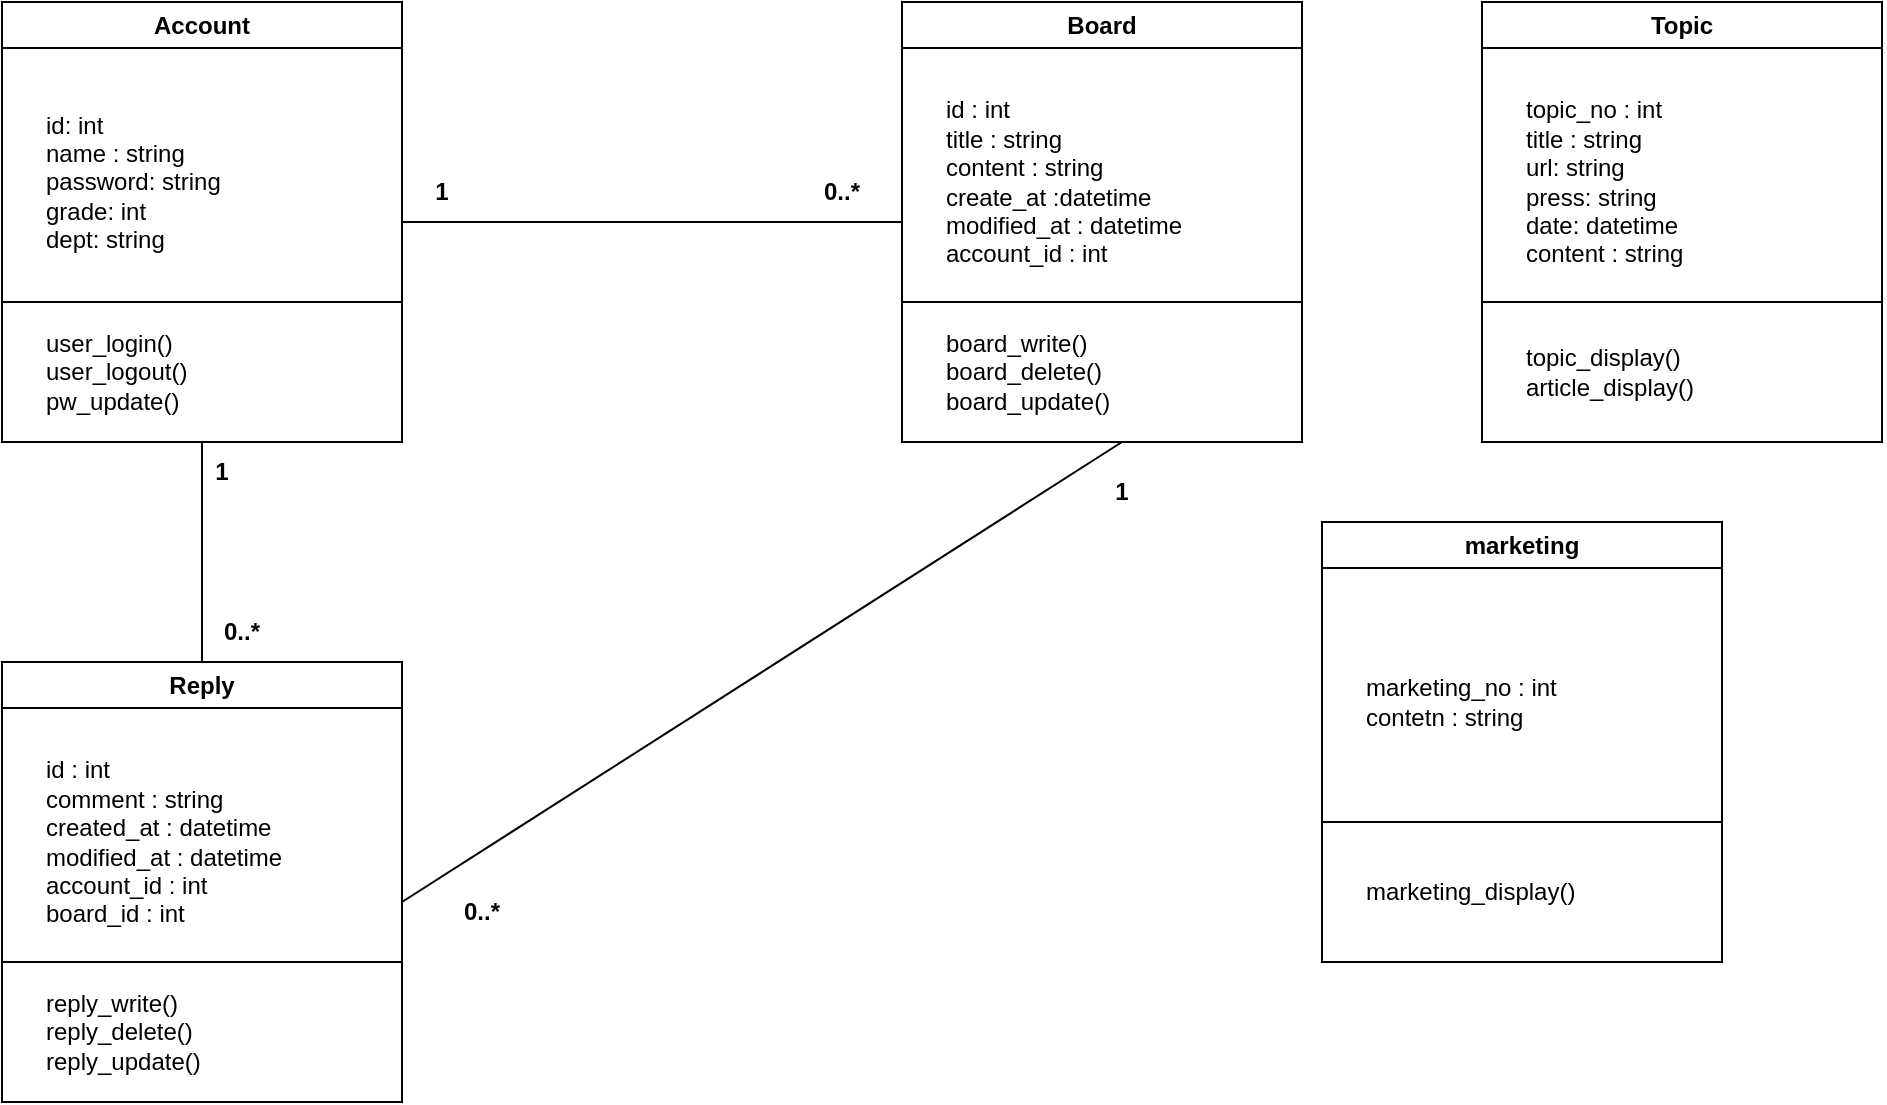 <mxfile version="21.6.8" type="github">
  <diagram name="페이지-1" id="3l_TX173V35YOyoUV0Ur">
    <mxGraphModel dx="538" dy="901" grid="1" gridSize="10" guides="1" tooltips="1" connect="1" arrows="1" fold="1" page="1" pageScale="1" pageWidth="827" pageHeight="1169" math="0" shadow="0">
      <root>
        <mxCell id="0" />
        <mxCell id="1" parent="0" />
        <mxCell id="VlyJxicDCmSpOdVswnm8-1" value="Account" style="swimlane;whiteSpace=wrap;html=1;" parent="1" vertex="1">
          <mxGeometry x="80" y="80" width="200" height="220" as="geometry" />
        </mxCell>
        <mxCell id="VlyJxicDCmSpOdVswnm8-3" value="&lt;div&gt;id: int&lt;/div&gt;&lt;div&gt;name : string&lt;/div&gt;&lt;div&gt;password: string&lt;/div&gt;&lt;div&gt;grade: int&lt;/div&gt;&lt;div&gt;dept: string&lt;/div&gt;" style="text;html=1;align=left;verticalAlign=middle;resizable=0;points=[];autosize=1;strokeColor=none;fillColor=none;" parent="VlyJxicDCmSpOdVswnm8-1" vertex="1">
          <mxGeometry x="20" y="45" width="110" height="90" as="geometry" />
        </mxCell>
        <mxCell id="VlyJxicDCmSpOdVswnm8-9" value="&lt;div&gt;user_login()&lt;/div&gt;&lt;div&gt;user_logout()&lt;/div&gt;&lt;div&gt;pw_update()&lt;/div&gt;" style="text;html=1;strokeColor=none;fillColor=none;align=left;verticalAlign=middle;whiteSpace=wrap;rounded=0;" parent="VlyJxicDCmSpOdVswnm8-1" vertex="1">
          <mxGeometry x="20" y="170" width="60" height="30" as="geometry" />
        </mxCell>
        <mxCell id="VlyJxicDCmSpOdVswnm8-8" value="" style="endArrow=none;html=1;rounded=0;" parent="VlyJxicDCmSpOdVswnm8-1" edge="1">
          <mxGeometry width="50" height="50" relative="1" as="geometry">
            <mxPoint x="200" y="150" as="sourcePoint" />
            <mxPoint y="150" as="targetPoint" />
          </mxGeometry>
        </mxCell>
        <mxCell id="VlyJxicDCmSpOdVswnm8-10" value="Reply" style="swimlane;whiteSpace=wrap;html=1;" parent="1" vertex="1">
          <mxGeometry x="80" y="410" width="200" height="220" as="geometry" />
        </mxCell>
        <mxCell id="VlyJxicDCmSpOdVswnm8-11" value="&lt;div&gt;id : int&lt;/div&gt;&lt;div&gt;comment : string&lt;/div&gt;&lt;div&gt;created_at : datetime&lt;/div&gt;&lt;div&gt;modified_at : datetime&lt;/div&gt;&lt;div&gt;account_id : int&lt;/div&gt;&lt;div&gt;board_id : int&lt;/div&gt;" style="text;html=1;align=left;verticalAlign=middle;resizable=0;points=[];autosize=1;strokeColor=none;fillColor=none;" parent="VlyJxicDCmSpOdVswnm8-10" vertex="1">
          <mxGeometry x="20" y="40" width="140" height="100" as="geometry" />
        </mxCell>
        <mxCell id="VlyJxicDCmSpOdVswnm8-12" value="&lt;div&gt;reply_write()&lt;/div&gt;&lt;div&gt;reply_delete()&lt;/div&gt;&lt;div&gt;reply_update()&lt;/div&gt;" style="text;html=1;strokeColor=none;fillColor=none;align=left;verticalAlign=middle;whiteSpace=wrap;rounded=0;" parent="VlyJxicDCmSpOdVswnm8-10" vertex="1">
          <mxGeometry x="20" y="170" width="60" height="30" as="geometry" />
        </mxCell>
        <mxCell id="VlyJxicDCmSpOdVswnm8-17" value="" style="endArrow=none;html=1;rounded=0;" parent="VlyJxicDCmSpOdVswnm8-10" edge="1">
          <mxGeometry width="50" height="50" relative="1" as="geometry">
            <mxPoint x="200" y="150" as="sourcePoint" />
            <mxPoint y="150" as="targetPoint" />
          </mxGeometry>
        </mxCell>
        <mxCell id="VlyJxicDCmSpOdVswnm8-13" value="Board" style="swimlane;whiteSpace=wrap;html=1;" parent="1" vertex="1">
          <mxGeometry x="530" y="80" width="200" height="220" as="geometry" />
        </mxCell>
        <mxCell id="VlyJxicDCmSpOdVswnm8-14" value="id : int&lt;br&gt;title : string&lt;br&gt;content : string&lt;br&gt;create_at :datetime&lt;br&gt;modified_at : datetime&amp;nbsp;&lt;br&gt;account_id : int" style="text;html=1;align=left;verticalAlign=middle;resizable=0;points=[];autosize=1;strokeColor=none;fillColor=none;" parent="VlyJxicDCmSpOdVswnm8-13" vertex="1">
          <mxGeometry x="20" y="40" width="140" height="100" as="geometry" />
        </mxCell>
        <mxCell id="VlyJxicDCmSpOdVswnm8-15" value="board_write()&lt;br&gt;board_delete()&lt;br&gt;board_update()" style="text;html=1;strokeColor=none;fillColor=none;align=left;verticalAlign=middle;whiteSpace=wrap;rounded=0;" parent="VlyJxicDCmSpOdVswnm8-13" vertex="1">
          <mxGeometry x="20" y="170" width="60" height="30" as="geometry" />
        </mxCell>
        <mxCell id="VlyJxicDCmSpOdVswnm8-16" value="" style="endArrow=none;html=1;rounded=0;" parent="VlyJxicDCmSpOdVswnm8-13" edge="1">
          <mxGeometry width="50" height="50" relative="1" as="geometry">
            <mxPoint x="200" y="150" as="sourcePoint" />
            <mxPoint y="150" as="targetPoint" />
          </mxGeometry>
        </mxCell>
        <mxCell id="VlyJxicDCmSpOdVswnm8-19" value="" style="endArrow=none;html=1;rounded=0;exitX=1;exitY=0.5;exitDx=0;exitDy=0;entryX=0;entryY=0.5;entryDx=0;entryDy=0;" parent="1" source="VlyJxicDCmSpOdVswnm8-1" target="VlyJxicDCmSpOdVswnm8-13" edge="1">
          <mxGeometry width="50" height="50" relative="1" as="geometry">
            <mxPoint x="390" y="220" as="sourcePoint" />
            <mxPoint x="440" y="170" as="targetPoint" />
          </mxGeometry>
        </mxCell>
        <mxCell id="VlyJxicDCmSpOdVswnm8-20" value="&lt;b&gt;1&lt;/b&gt;" style="text;html=1;strokeColor=none;fillColor=none;align=center;verticalAlign=middle;whiteSpace=wrap;rounded=0;" parent="1" vertex="1">
          <mxGeometry x="270" y="160" width="60" height="30" as="geometry" />
        </mxCell>
        <mxCell id="VlyJxicDCmSpOdVswnm8-21" value="&lt;b&gt;0..*&lt;/b&gt;" style="text;html=1;strokeColor=none;fillColor=none;align=center;verticalAlign=middle;whiteSpace=wrap;rounded=0;" parent="1" vertex="1">
          <mxGeometry x="470" y="160" width="60" height="30" as="geometry" />
        </mxCell>
        <mxCell id="VlyJxicDCmSpOdVswnm8-24" value="" style="endArrow=none;html=1;rounded=0;exitX=0.5;exitY=0;exitDx=0;exitDy=0;" parent="1" source="VlyJxicDCmSpOdVswnm8-10" edge="1">
          <mxGeometry width="50" height="50" relative="1" as="geometry">
            <mxPoint x="170" y="400" as="sourcePoint" />
            <mxPoint x="180" y="300" as="targetPoint" />
          </mxGeometry>
        </mxCell>
        <mxCell id="VlyJxicDCmSpOdVswnm8-25" value="&lt;b&gt;1&lt;/b&gt;" style="text;html=1;strokeColor=none;fillColor=none;align=center;verticalAlign=middle;whiteSpace=wrap;rounded=0;" parent="1" vertex="1">
          <mxGeometry x="160" y="300" width="60" height="30" as="geometry" />
        </mxCell>
        <mxCell id="VlyJxicDCmSpOdVswnm8-26" value="&lt;b&gt;0..*&lt;/b&gt;" style="text;html=1;strokeColor=none;fillColor=none;align=center;verticalAlign=middle;whiteSpace=wrap;rounded=0;" parent="1" vertex="1">
          <mxGeometry x="170" y="380" width="60" height="30" as="geometry" />
        </mxCell>
        <mxCell id="VlyJxicDCmSpOdVswnm8-27" value="" style="endArrow=none;html=1;rounded=0;" parent="1" edge="1">
          <mxGeometry width="50" height="50" relative="1" as="geometry">
            <mxPoint x="280" y="530" as="sourcePoint" />
            <mxPoint x="640" y="300" as="targetPoint" />
          </mxGeometry>
        </mxCell>
        <mxCell id="VlyJxicDCmSpOdVswnm8-28" value="&lt;b&gt;0..*&lt;/b&gt;" style="text;html=1;strokeColor=none;fillColor=none;align=center;verticalAlign=middle;whiteSpace=wrap;rounded=0;" parent="1" vertex="1">
          <mxGeometry x="290" y="520" width="60" height="30" as="geometry" />
        </mxCell>
        <mxCell id="VlyJxicDCmSpOdVswnm8-29" value="&lt;b&gt;1&lt;/b&gt;" style="text;html=1;strokeColor=none;fillColor=none;align=center;verticalAlign=middle;whiteSpace=wrap;rounded=0;" parent="1" vertex="1">
          <mxGeometry x="610" y="310" width="60" height="30" as="geometry" />
        </mxCell>
        <mxCell id="DwBi-YwnyckmTDghMK3m-1" value="Topic" style="swimlane;whiteSpace=wrap;html=1;" vertex="1" parent="1">
          <mxGeometry x="820" y="80" width="200" height="220" as="geometry" />
        </mxCell>
        <mxCell id="DwBi-YwnyckmTDghMK3m-2" value="topic_no : int&lt;br&gt;title : string&lt;br&gt;url: string&lt;br&gt;press: string&lt;br&gt;date: datetime&amp;nbsp;&lt;br&gt;content : string" style="text;html=1;align=left;verticalAlign=middle;resizable=0;points=[];autosize=1;strokeColor=none;fillColor=none;" vertex="1" parent="DwBi-YwnyckmTDghMK3m-1">
          <mxGeometry x="20" y="40" width="100" height="100" as="geometry" />
        </mxCell>
        <mxCell id="DwBi-YwnyckmTDghMK3m-3" value="topic_display()&lt;br&gt;article_display()" style="text;html=1;strokeColor=none;fillColor=none;align=left;verticalAlign=middle;whiteSpace=wrap;rounded=0;" vertex="1" parent="DwBi-YwnyckmTDghMK3m-1">
          <mxGeometry x="20" y="170" width="60" height="30" as="geometry" />
        </mxCell>
        <mxCell id="DwBi-YwnyckmTDghMK3m-4" value="" style="endArrow=none;html=1;rounded=0;" edge="1" parent="DwBi-YwnyckmTDghMK3m-1">
          <mxGeometry width="50" height="50" relative="1" as="geometry">
            <mxPoint x="200" y="150" as="sourcePoint" />
            <mxPoint y="150" as="targetPoint" />
          </mxGeometry>
        </mxCell>
        <mxCell id="DwBi-YwnyckmTDghMK3m-5" value="marketing" style="swimlane;whiteSpace=wrap;html=1;" vertex="1" parent="1">
          <mxGeometry x="740" y="340" width="200" height="220" as="geometry" />
        </mxCell>
        <mxCell id="DwBi-YwnyckmTDghMK3m-6" value="marketing_no : int&lt;br&gt;contetn : string" style="text;html=1;align=left;verticalAlign=middle;resizable=0;points=[];autosize=1;strokeColor=none;fillColor=none;" vertex="1" parent="DwBi-YwnyckmTDghMK3m-5">
          <mxGeometry x="20" y="70" width="120" height="40" as="geometry" />
        </mxCell>
        <mxCell id="DwBi-YwnyckmTDghMK3m-7" value="marketing_display()" style="text;html=1;strokeColor=none;fillColor=none;align=left;verticalAlign=middle;whiteSpace=wrap;rounded=0;" vertex="1" parent="DwBi-YwnyckmTDghMK3m-5">
          <mxGeometry x="20" y="170" width="60" height="30" as="geometry" />
        </mxCell>
        <mxCell id="DwBi-YwnyckmTDghMK3m-8" value="" style="endArrow=none;html=1;rounded=0;" edge="1" parent="DwBi-YwnyckmTDghMK3m-5">
          <mxGeometry width="50" height="50" relative="1" as="geometry">
            <mxPoint x="200" y="150" as="sourcePoint" />
            <mxPoint y="150" as="targetPoint" />
          </mxGeometry>
        </mxCell>
      </root>
    </mxGraphModel>
  </diagram>
</mxfile>
